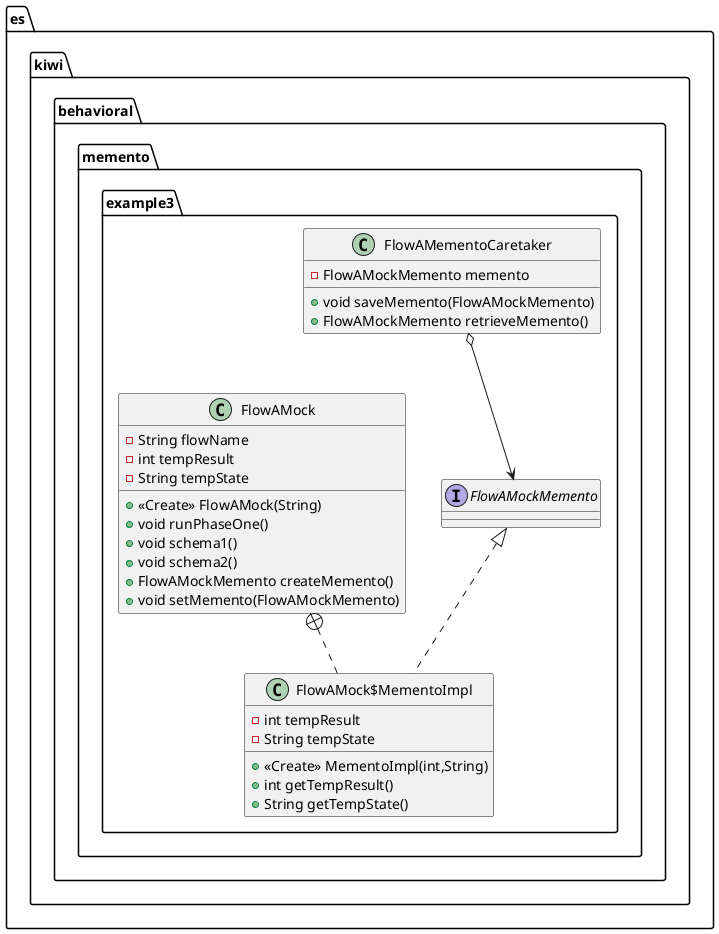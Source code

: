 @startuml
interface es.kiwi.behavioral.memento.example3.FlowAMockMemento {
}
class es.kiwi.behavioral.memento.example3.FlowAMementoCaretaker {
- FlowAMockMemento memento
+ void saveMemento(FlowAMockMemento)
+ FlowAMockMemento retrieveMemento()
}
class es.kiwi.behavioral.memento.example3.FlowAMock {
- String flowName
- int tempResult
- String tempState
+ <<Create>> FlowAMock(String)
+ void runPhaseOne()
+ void schema1()
+ void schema2()
+ FlowAMockMemento createMemento()
+ void setMemento(FlowAMockMemento)
}
class es.kiwi.behavioral.memento.example3.FlowAMock$MementoImpl {
- int tempResult
- String tempState
+ <<Create>> MementoImpl(int,String)
+ int getTempResult()
+ String getTempState()
}


es.kiwi.behavioral.memento.example3.FlowAMock +.. es.kiwi.behavioral.memento.example3.FlowAMock$MementoImpl
es.kiwi.behavioral.memento.example3.FlowAMockMemento <|.. es.kiwi.behavioral.memento.example3.FlowAMock$MementoImpl
es.kiwi.behavioral.memento.example3.FlowAMementoCaretaker o--> es.kiwi.behavioral.memento.example3.FlowAMockMemento

@enduml